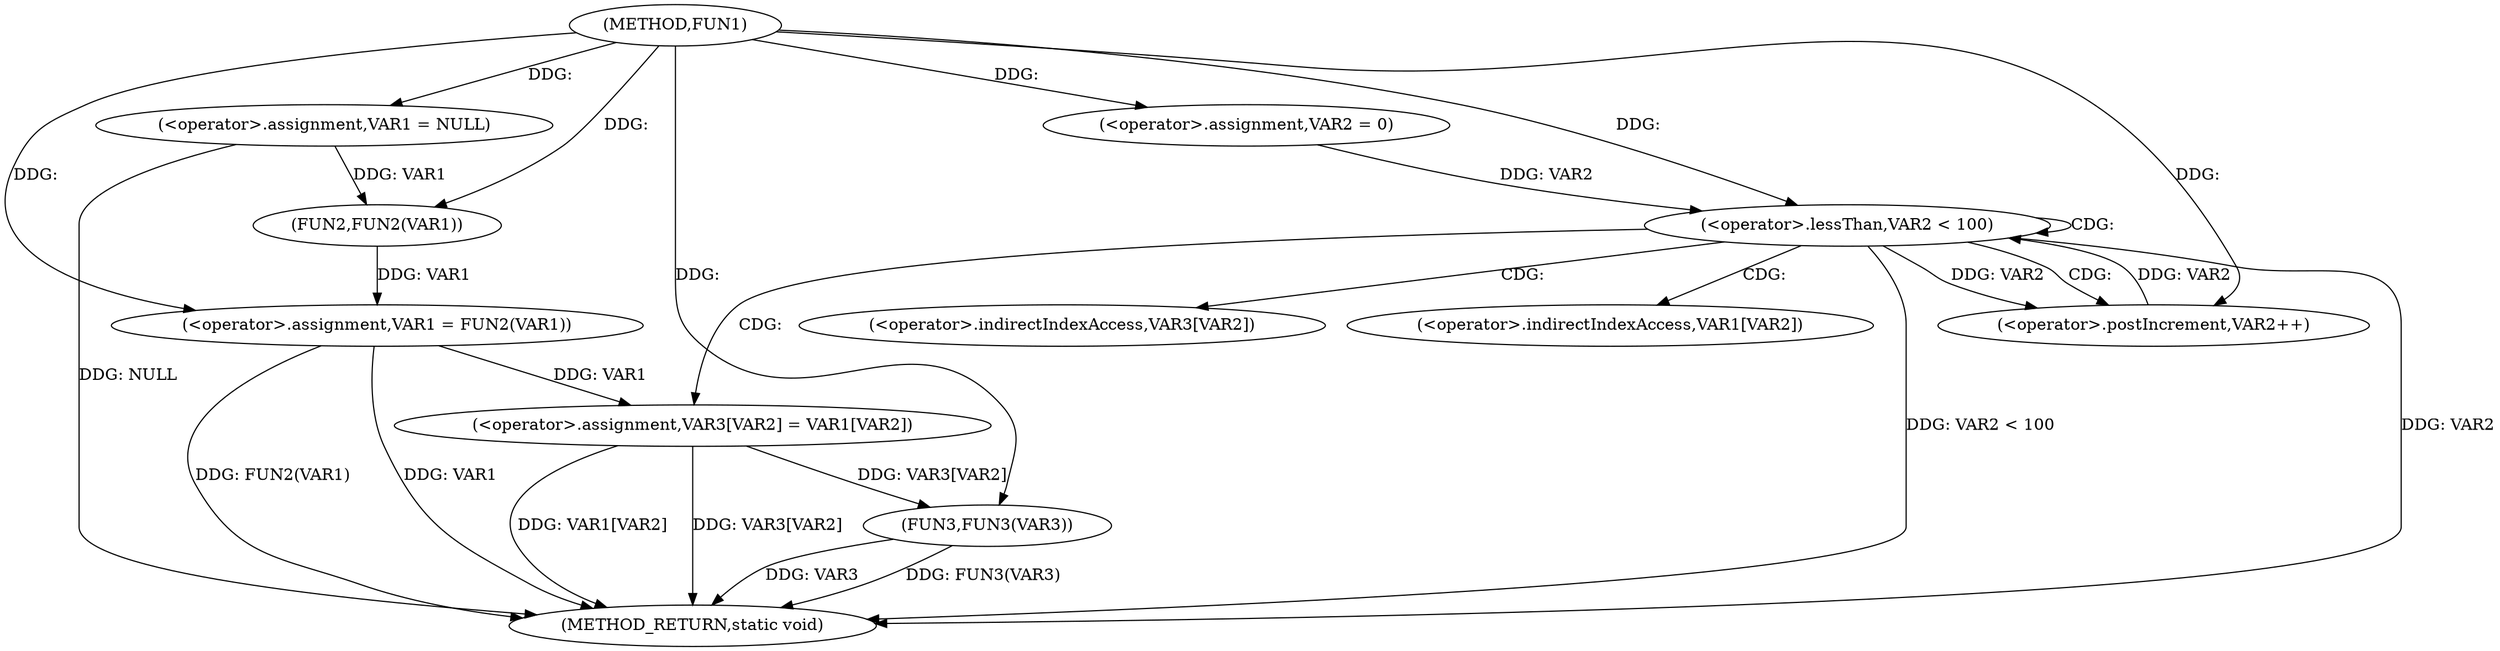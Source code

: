 digraph FUN1 {  
"1000100" [label = "(METHOD,FUN1)" ]
"1000132" [label = "(METHOD_RETURN,static void)" ]
"1000103" [label = "(<operator>.assignment,VAR1 = NULL)" ]
"1000106" [label = "(<operator>.assignment,VAR1 = FUN2(VAR1))" ]
"1000108" [label = "(FUN2,FUN2(VAR1))" ]
"1000114" [label = "(<operator>.assignment,VAR2 = 0)" ]
"1000117" [label = "(<operator>.lessThan,VAR2 < 100)" ]
"1000120" [label = "(<operator>.postIncrement,VAR2++)" ]
"1000123" [label = "(<operator>.assignment,VAR3[VAR2] = VAR1[VAR2])" ]
"1000130" [label = "(FUN3,FUN3(VAR3))" ]
"1000124" [label = "(<operator>.indirectIndexAccess,VAR3[VAR2])" ]
"1000127" [label = "(<operator>.indirectIndexAccess,VAR1[VAR2])" ]
  "1000117" -> "1000132"  [ label = "DDG: VAR2 < 100"] 
  "1000130" -> "1000132"  [ label = "DDG: FUN3(VAR3)"] 
  "1000106" -> "1000132"  [ label = "DDG: FUN2(VAR1)"] 
  "1000106" -> "1000132"  [ label = "DDG: VAR1"] 
  "1000103" -> "1000132"  [ label = "DDG: NULL"] 
  "1000123" -> "1000132"  [ label = "DDG: VAR1[VAR2]"] 
  "1000117" -> "1000132"  [ label = "DDG: VAR2"] 
  "1000130" -> "1000132"  [ label = "DDG: VAR3"] 
  "1000123" -> "1000132"  [ label = "DDG: VAR3[VAR2]"] 
  "1000100" -> "1000103"  [ label = "DDG: "] 
  "1000108" -> "1000106"  [ label = "DDG: VAR1"] 
  "1000100" -> "1000106"  [ label = "DDG: "] 
  "1000103" -> "1000108"  [ label = "DDG: VAR1"] 
  "1000100" -> "1000108"  [ label = "DDG: "] 
  "1000100" -> "1000114"  [ label = "DDG: "] 
  "1000114" -> "1000117"  [ label = "DDG: VAR2"] 
  "1000120" -> "1000117"  [ label = "DDG: VAR2"] 
  "1000100" -> "1000117"  [ label = "DDG: "] 
  "1000117" -> "1000120"  [ label = "DDG: VAR2"] 
  "1000100" -> "1000120"  [ label = "DDG: "] 
  "1000106" -> "1000123"  [ label = "DDG: VAR1"] 
  "1000123" -> "1000130"  [ label = "DDG: VAR3[VAR2]"] 
  "1000100" -> "1000130"  [ label = "DDG: "] 
  "1000117" -> "1000123"  [ label = "CDG: "] 
  "1000117" -> "1000124"  [ label = "CDG: "] 
  "1000117" -> "1000120"  [ label = "CDG: "] 
  "1000117" -> "1000117"  [ label = "CDG: "] 
  "1000117" -> "1000127"  [ label = "CDG: "] 
}

